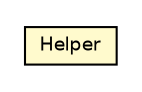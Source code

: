 #!/usr/local/bin/dot
#
# Class diagram 
# Generated by UMLGraph version R5_7_2-3-gee82a7 (http://www.umlgraph.org/)
#

digraph G {
	edge [fontname="Helvetica",fontsize=10,labelfontname="Helvetica",labelfontsize=10];
	node [fontname="Helvetica",fontsize=10,shape=plaintext];
	nodesep=0.25;
	ranksep=0.5;
	// com.st.st25sdk.Helper
	c5588 [label=<<table title="com.st.st25sdk.Helper" border="0" cellborder="1" cellspacing="0" cellpadding="2" port="p" bgcolor="lemonChiffon" href="./Helper.html">
		<tr><td><table border="0" cellspacing="0" cellpadding="1">
<tr><td align="center" balign="center"> Helper </td></tr>
		</table></td></tr>
		</table>>, URL="./Helper.html", fontname="Helvetica", fontcolor="black", fontsize=9.0];
}

